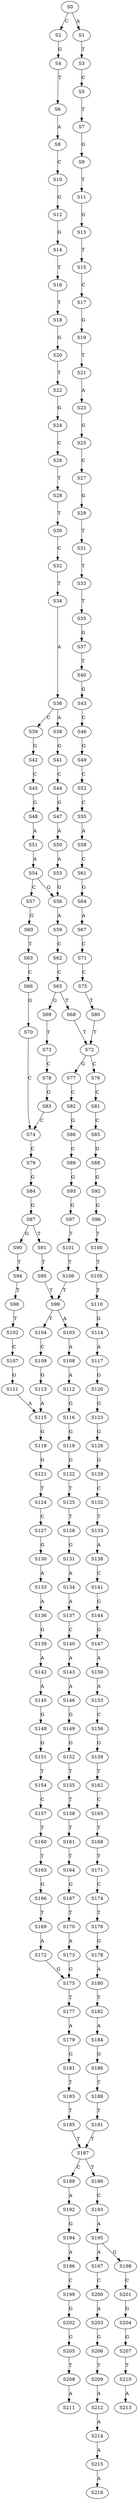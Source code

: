 strict digraph  {
	S0 -> S1 [ label = A ];
	S0 -> S2 [ label = C ];
	S1 -> S3 [ label = T ];
	S2 -> S4 [ label = G ];
	S3 -> S5 [ label = C ];
	S4 -> S6 [ label = T ];
	S5 -> S7 [ label = T ];
	S6 -> S8 [ label = A ];
	S7 -> S9 [ label = G ];
	S8 -> S10 [ label = C ];
	S9 -> S11 [ label = T ];
	S10 -> S12 [ label = G ];
	S11 -> S13 [ label = G ];
	S12 -> S14 [ label = G ];
	S13 -> S15 [ label = T ];
	S14 -> S16 [ label = T ];
	S15 -> S17 [ label = C ];
	S16 -> S18 [ label = T ];
	S17 -> S19 [ label = G ];
	S18 -> S20 [ label = G ];
	S19 -> S21 [ label = T ];
	S20 -> S22 [ label = T ];
	S21 -> S23 [ label = A ];
	S22 -> S24 [ label = G ];
	S23 -> S25 [ label = G ];
	S24 -> S26 [ label = C ];
	S25 -> S27 [ label = C ];
	S26 -> S28 [ label = T ];
	S27 -> S29 [ label = G ];
	S28 -> S30 [ label = T ];
	S29 -> S31 [ label = T ];
	S30 -> S32 [ label = C ];
	S31 -> S33 [ label = T ];
	S32 -> S34 [ label = T ];
	S33 -> S35 [ label = T ];
	S34 -> S36 [ label = A ];
	S35 -> S37 [ label = G ];
	S36 -> S38 [ label = A ];
	S36 -> S39 [ label = C ];
	S37 -> S40 [ label = T ];
	S38 -> S41 [ label = G ];
	S39 -> S42 [ label = G ];
	S40 -> S43 [ label = G ];
	S41 -> S44 [ label = C ];
	S42 -> S45 [ label = C ];
	S43 -> S46 [ label = C ];
	S44 -> S47 [ label = G ];
	S45 -> S48 [ label = G ];
	S46 -> S49 [ label = G ];
	S47 -> S50 [ label = A ];
	S48 -> S51 [ label = A ];
	S49 -> S52 [ label = C ];
	S50 -> S53 [ label = A ];
	S51 -> S54 [ label = A ];
	S52 -> S55 [ label = C ];
	S53 -> S56 [ label = G ];
	S54 -> S56 [ label = G ];
	S54 -> S57 [ label = C ];
	S55 -> S58 [ label = A ];
	S56 -> S59 [ label = A ];
	S57 -> S60 [ label = G ];
	S58 -> S61 [ label = C ];
	S59 -> S62 [ label = C ];
	S60 -> S63 [ label = T ];
	S61 -> S64 [ label = G ];
	S62 -> S65 [ label = C ];
	S63 -> S66 [ label = C ];
	S64 -> S67 [ label = A ];
	S65 -> S68 [ label = T ];
	S65 -> S69 [ label = G ];
	S66 -> S70 [ label = G ];
	S67 -> S71 [ label = C ];
	S68 -> S72 [ label = T ];
	S69 -> S73 [ label = T ];
	S70 -> S74 [ label = C ];
	S71 -> S75 [ label = C ];
	S72 -> S76 [ label = C ];
	S72 -> S77 [ label = G ];
	S73 -> S78 [ label = C ];
	S74 -> S79 [ label = C ];
	S75 -> S80 [ label = T ];
	S76 -> S81 [ label = C ];
	S77 -> S82 [ label = C ];
	S78 -> S83 [ label = G ];
	S79 -> S84 [ label = G ];
	S80 -> S72 [ label = T ];
	S81 -> S85 [ label = C ];
	S82 -> S86 [ label = G ];
	S83 -> S74 [ label = C ];
	S84 -> S87 [ label = G ];
	S85 -> S88 [ label = G ];
	S86 -> S89 [ label = C ];
	S87 -> S90 [ label = G ];
	S87 -> S91 [ label = T ];
	S88 -> S92 [ label = G ];
	S89 -> S93 [ label = G ];
	S90 -> S94 [ label = T ];
	S91 -> S95 [ label = T ];
	S92 -> S96 [ label = G ];
	S93 -> S97 [ label = G ];
	S94 -> S98 [ label = T ];
	S95 -> S99 [ label = T ];
	S96 -> S100 [ label = T ];
	S97 -> S101 [ label = T ];
	S98 -> S102 [ label = T ];
	S99 -> S103 [ label = A ];
	S99 -> S104 [ label = T ];
	S100 -> S105 [ label = T ];
	S101 -> S106 [ label = T ];
	S102 -> S107 [ label = C ];
	S103 -> S108 [ label = A ];
	S104 -> S109 [ label = C ];
	S105 -> S110 [ label = T ];
	S106 -> S99 [ label = T ];
	S107 -> S111 [ label = G ];
	S108 -> S112 [ label = A ];
	S109 -> S113 [ label = G ];
	S110 -> S114 [ label = G ];
	S111 -> S115 [ label = A ];
	S112 -> S116 [ label = G ];
	S113 -> S115 [ label = A ];
	S114 -> S117 [ label = A ];
	S115 -> S118 [ label = G ];
	S116 -> S119 [ label = G ];
	S117 -> S120 [ label = G ];
	S118 -> S121 [ label = G ];
	S119 -> S122 [ label = G ];
	S120 -> S123 [ label = G ];
	S121 -> S124 [ label = T ];
	S122 -> S125 [ label = T ];
	S123 -> S126 [ label = G ];
	S124 -> S127 [ label = C ];
	S125 -> S128 [ label = T ];
	S126 -> S129 [ label = G ];
	S127 -> S130 [ label = G ];
	S128 -> S131 [ label = G ];
	S129 -> S132 [ label = C ];
	S130 -> S133 [ label = A ];
	S131 -> S134 [ label = A ];
	S132 -> S135 [ label = T ];
	S133 -> S136 [ label = A ];
	S134 -> S137 [ label = A ];
	S135 -> S138 [ label = A ];
	S136 -> S139 [ label = G ];
	S137 -> S140 [ label = C ];
	S138 -> S141 [ label = C ];
	S139 -> S142 [ label = A ];
	S140 -> S143 [ label = A ];
	S141 -> S144 [ label = G ];
	S142 -> S145 [ label = A ];
	S143 -> S146 [ label = A ];
	S144 -> S147 [ label = G ];
	S145 -> S148 [ label = G ];
	S146 -> S149 [ label = G ];
	S147 -> S150 [ label = A ];
	S148 -> S151 [ label = G ];
	S149 -> S152 [ label = G ];
	S150 -> S153 [ label = A ];
	S151 -> S154 [ label = T ];
	S152 -> S155 [ label = T ];
	S153 -> S156 [ label = C ];
	S154 -> S157 [ label = C ];
	S155 -> S158 [ label = T ];
	S156 -> S159 [ label = G ];
	S157 -> S160 [ label = T ];
	S158 -> S161 [ label = T ];
	S159 -> S162 [ label = T ];
	S160 -> S163 [ label = T ];
	S161 -> S164 [ label = T ];
	S162 -> S165 [ label = C ];
	S163 -> S166 [ label = G ];
	S164 -> S167 [ label = G ];
	S165 -> S168 [ label = T ];
	S166 -> S169 [ label = T ];
	S167 -> S170 [ label = T ];
	S168 -> S171 [ label = T ];
	S169 -> S172 [ label = A ];
	S170 -> S173 [ label = A ];
	S171 -> S174 [ label = C ];
	S172 -> S175 [ label = G ];
	S173 -> S175 [ label = G ];
	S174 -> S176 [ label = T ];
	S175 -> S177 [ label = T ];
	S176 -> S178 [ label = G ];
	S177 -> S179 [ label = A ];
	S178 -> S180 [ label = A ];
	S179 -> S181 [ label = G ];
	S180 -> S182 [ label = T ];
	S181 -> S183 [ label = T ];
	S182 -> S184 [ label = A ];
	S183 -> S185 [ label = T ];
	S184 -> S186 [ label = G ];
	S185 -> S187 [ label = T ];
	S186 -> S188 [ label = T ];
	S187 -> S189 [ label = C ];
	S187 -> S190 [ label = T ];
	S188 -> S191 [ label = T ];
	S189 -> S192 [ label = A ];
	S190 -> S193 [ label = C ];
	S191 -> S187 [ label = T ];
	S192 -> S194 [ label = G ];
	S193 -> S195 [ label = A ];
	S194 -> S196 [ label = A ];
	S195 -> S197 [ label = A ];
	S195 -> S198 [ label = G ];
	S196 -> S199 [ label = C ];
	S197 -> S200 [ label = C ];
	S198 -> S201 [ label = C ];
	S199 -> S202 [ label = G ];
	S200 -> S203 [ label = A ];
	S201 -> S204 [ label = G ];
	S202 -> S205 [ label = G ];
	S203 -> S206 [ label = G ];
	S204 -> S207 [ label = G ];
	S205 -> S208 [ label = T ];
	S206 -> S209 [ label = T ];
	S207 -> S210 [ label = T ];
	S208 -> S211 [ label = A ];
	S209 -> S212 [ label = A ];
	S210 -> S213 [ label = A ];
	S212 -> S214 [ label = A ];
	S214 -> S215 [ label = A ];
	S215 -> S216 [ label = A ];
}
